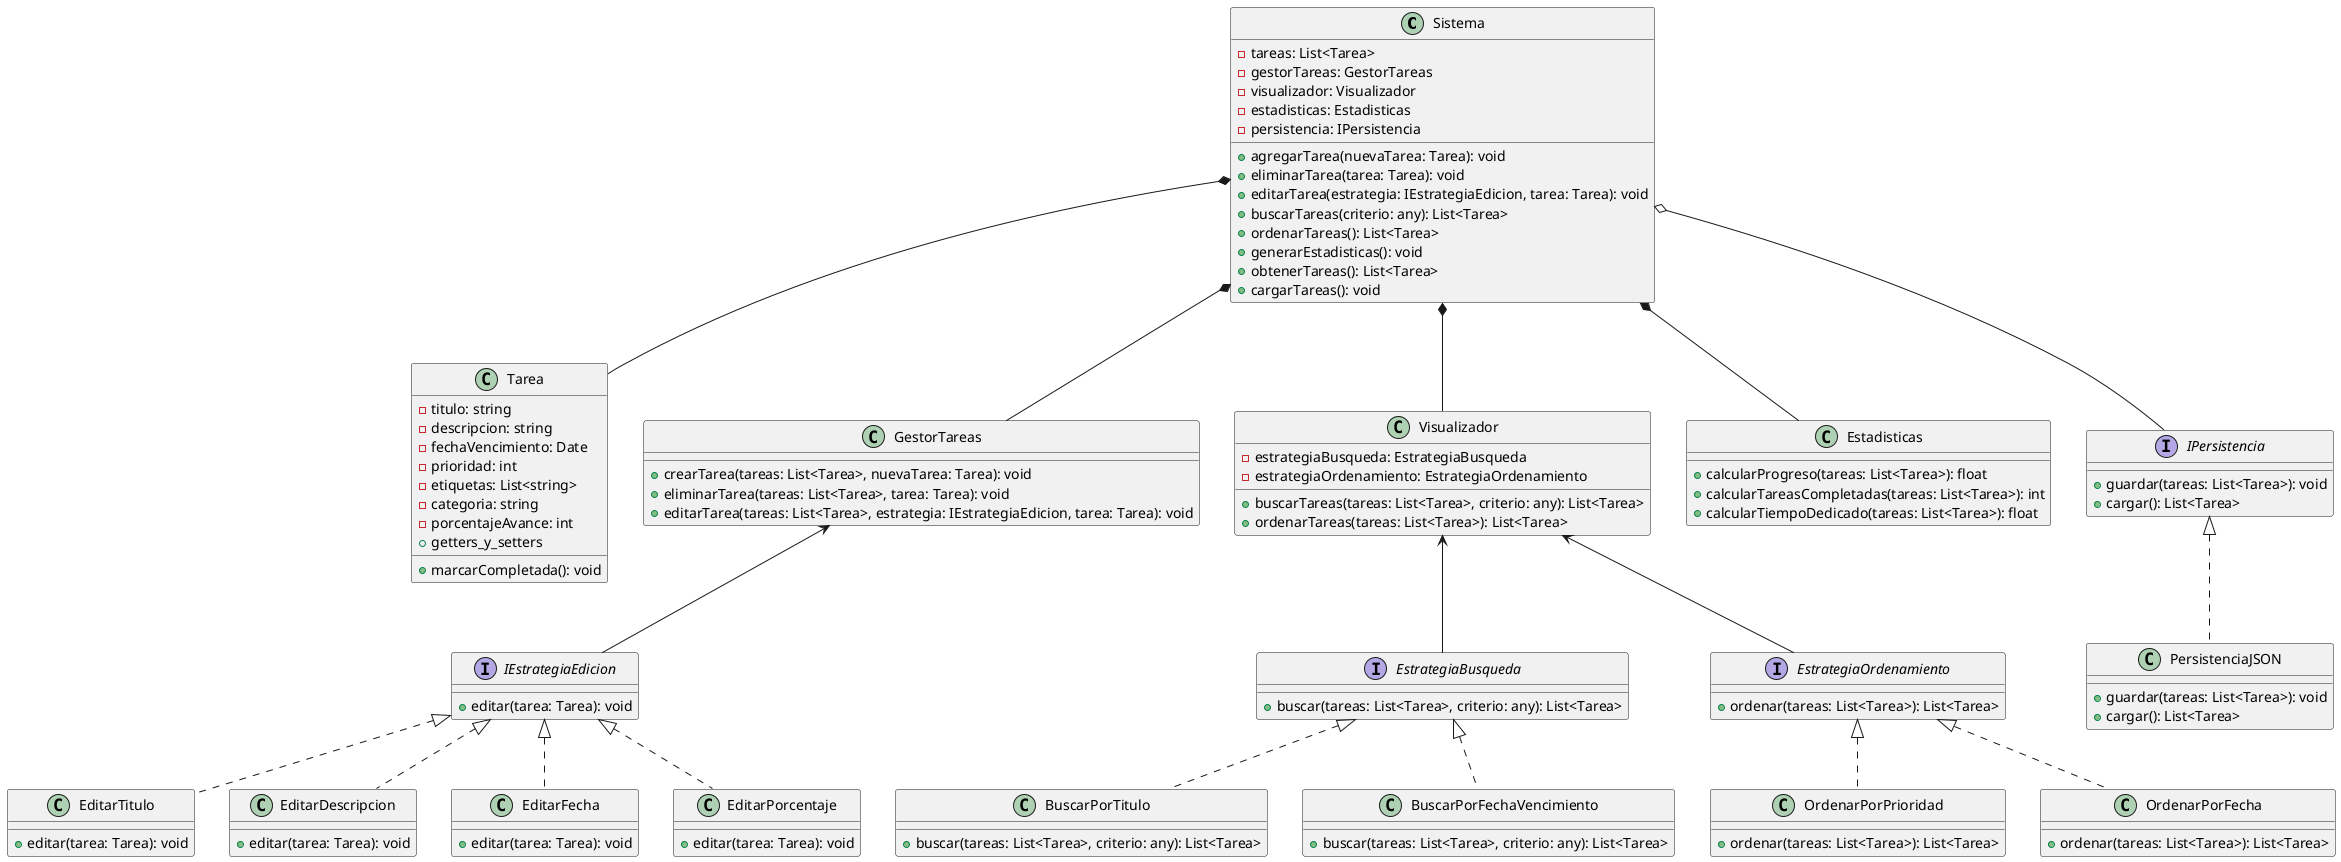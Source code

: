 @startuml TODO_app
' Definición de clases
class Sistema {
  - tareas: List<Tarea>
  - gestorTareas: GestorTareas
  - visualizador: Visualizador
  - estadisticas: Estadisticas
  - persistencia: IPersistencia
  + agregarTarea(nuevaTarea: Tarea): void
  + eliminarTarea(tarea: Tarea): void
  + editarTarea(estrategia: IEstrategiaEdicion, tarea: Tarea): void
  + buscarTareas(criterio: any): List<Tarea>
  + ordenarTareas(): List<Tarea>
  + generarEstadisticas(): void
  + obtenerTareas(): List<Tarea>
  + cargarTareas(): void
}


class Tarea {
  - titulo: string
  - descripcion: string
  - fechaVencimiento: Date
  - prioridad: int
  - etiquetas: List<string>
  - categoria: string
  - porcentajeAvance: int
  + getters_y_setters
  + marcarCompletada(): void
}

class GestorTareas {
  + crearTarea(tareas: List<Tarea>, nuevaTarea: Tarea): void
  + eliminarTarea(tareas: List<Tarea>, tarea: Tarea): void
  + editarTarea(tareas: List<Tarea>, estrategia: IEstrategiaEdicion, tarea: Tarea): void
}

interface IEstrategiaEdicion {
  + editar(tarea: Tarea): void
}

class EditarTitulo implements IEstrategiaEdicion {
  + editar(tarea: Tarea): void
}

class EditarDescripcion implements IEstrategiaEdicion {
  + editar(tarea: Tarea): void
}

class EditarFecha implements IEstrategiaEdicion {
  + editar(tarea: Tarea): void
}

class EditarPorcentaje implements IEstrategiaEdicion {
  + editar(tarea: Tarea): void
}

class Visualizador {
  - estrategiaBusqueda: EstrategiaBusqueda
  - estrategiaOrdenamiento: EstrategiaOrdenamiento
  + buscarTareas(tareas: List<Tarea>, criterio: any): List<Tarea>
  + ordenarTareas(tareas: List<Tarea>): List<Tarea>
}

interface EstrategiaBusqueda {
  + buscar(tareas: List<Tarea>, criterio: any): List<Tarea>
}

class BuscarPorTitulo implements EstrategiaBusqueda {
  + buscar(tareas: List<Tarea>, criterio: any): List<Tarea>
}

class BuscarPorFechaVencimiento implements EstrategiaBusqueda {
  + buscar(tareas: List<Tarea>, criterio: any): List<Tarea>
}

interface EstrategiaOrdenamiento {
  + ordenar(tareas: List<Tarea>): List<Tarea>
}

class OrdenarPorPrioridad implements EstrategiaOrdenamiento {
  + ordenar(tareas: List<Tarea>): List<Tarea>
}

class OrdenarPorFecha implements EstrategiaOrdenamiento {
  + ordenar(tareas: List<Tarea>): List<Tarea>
}

class Estadisticas {
  + calcularProgreso(tareas: List<Tarea>): float
  + calcularTareasCompletadas(tareas: List<Tarea>): int
  + calcularTiempoDedicado(tareas: List<Tarea>): float
}

interface IPersistencia {
  + guardar(tareas: List<Tarea>): void
  + cargar(): List<Tarea>
}

class PersistenciaJSON implements IPersistencia {
  + guardar(tareas: List<Tarea>): void
  + cargar(): List<Tarea>
}



' Relaciones
Sistema *-- Tarea
Sistema *-- GestorTareas
Sistema *-- Visualizador
Sistema *-- Estadisticas
Sistema o-- IPersistencia

GestorTareas <-- IEstrategiaEdicion

Visualizador <-- EstrategiaBusqueda
Visualizador <-- EstrategiaOrdenamiento

@enduml